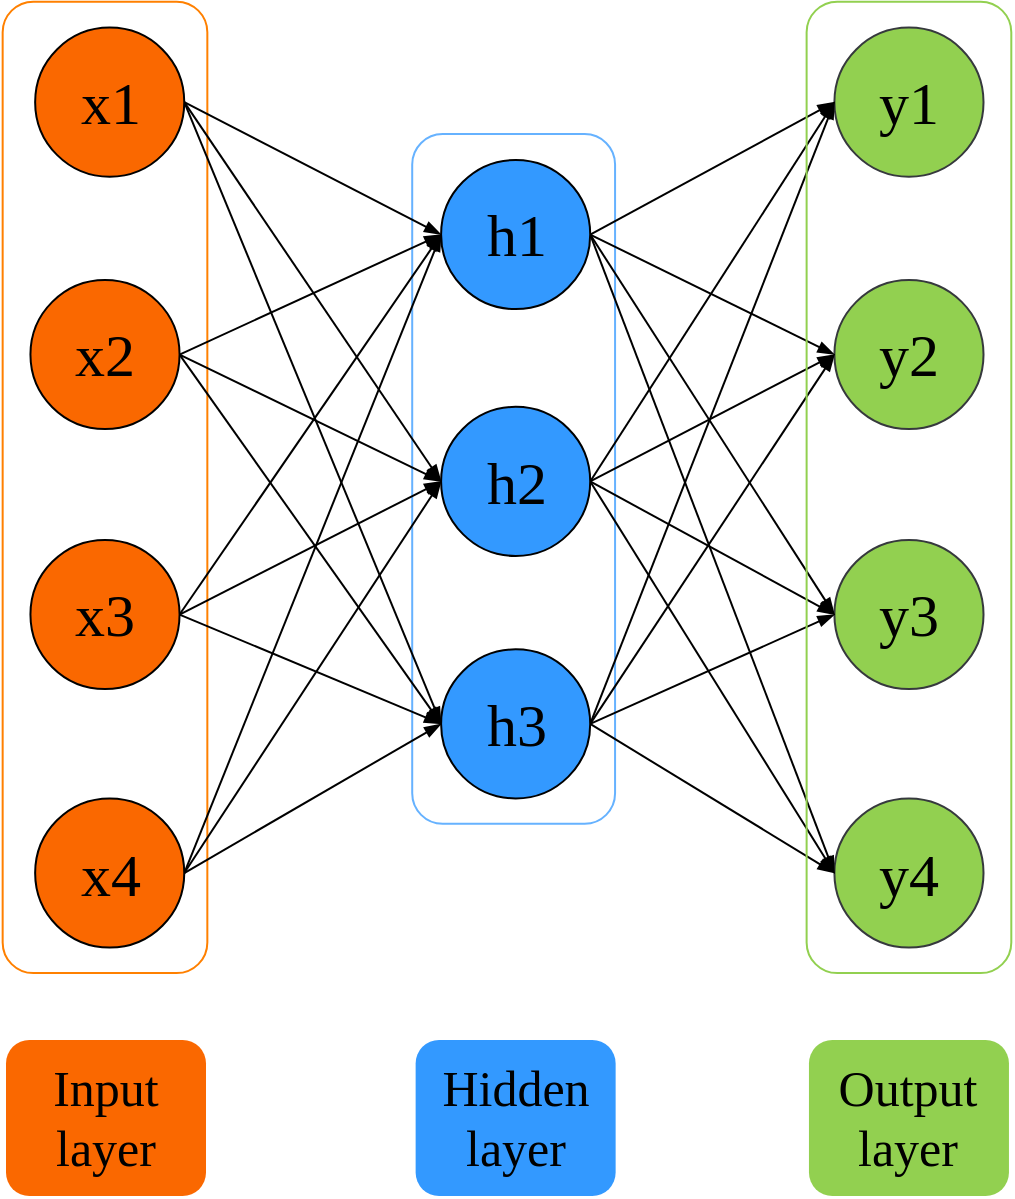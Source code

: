<mxfile version="21.0.2" type="github">
  <diagram name="Page-1" id="brTqjVfwMc_5Q8qGockZ">
    <mxGraphModel dx="4229" dy="865" grid="1" gridSize="10" guides="1" tooltips="1" connect="1" arrows="1" fold="1" page="1" pageScale="1" pageWidth="1600" pageHeight="1400" math="0" shadow="0">
      <root>
        <mxCell id="0" />
        <mxCell id="1" parent="0" />
        <mxCell id="5jn7lVJ4YSSfxWwRCDw--4" value="Input layer" style="rounded=1;whiteSpace=wrap;html=1;strokeColor=none;fillColor=#FA6800;fontFamily=Times New Roman;fontSize=25;" vertex="1" parent="1">
          <mxGeometry x="-1600" y="560" width="100" height="78" as="geometry" />
        </mxCell>
        <mxCell id="5jn7lVJ4YSSfxWwRCDw--6" value="" style="rounded=1;whiteSpace=wrap;html=1;fillColor=none;strokeColor=#FF8000;rotation=90;" vertex="1" parent="1">
          <mxGeometry x="-1793.36" y="232.51" width="485.72" height="102.34" as="geometry" />
        </mxCell>
        <mxCell id="5jn7lVJ4YSSfxWwRCDw--7" value="" style="rounded=1;whiteSpace=wrap;html=1;fillColor=none;strokeColor=#66b2ff;rotation=90;" vertex="1" parent="1">
          <mxGeometry x="-1518.62" y="228.74" width="344.88" height="101.43" as="geometry" />
        </mxCell>
        <mxCell id="5jn7lVJ4YSSfxWwRCDw--48" style="edgeStyle=none;shape=connector;rounded=0;orthogonalLoop=1;jettySize=auto;html=1;exitX=1;exitY=0.5;exitDx=0;exitDy=0;entryX=0;entryY=0.5;entryDx=0;entryDy=0;labelBackgroundColor=default;strokeColor=default;fontFamily=Times New Roman;fontSize=30;fontColor=default;endArrow=blockThin;endFill=1;" edge="1" parent="1" source="5jn7lVJ4YSSfxWwRCDw--8" target="5jn7lVJ4YSSfxWwRCDw--28">
          <mxGeometry relative="1" as="geometry" />
        </mxCell>
        <mxCell id="5jn7lVJ4YSSfxWwRCDw--55" style="edgeStyle=none;shape=connector;rounded=0;orthogonalLoop=1;jettySize=auto;html=1;exitX=1;exitY=0.5;exitDx=0;exitDy=0;entryX=0;entryY=0.5;entryDx=0;entryDy=0;labelBackgroundColor=default;strokeColor=default;fontFamily=Times New Roman;fontSize=30;fontColor=default;endArrow=blockThin;endFill=1;" edge="1" parent="1" source="5jn7lVJ4YSSfxWwRCDw--8" target="5jn7lVJ4YSSfxWwRCDw--35">
          <mxGeometry relative="1" as="geometry" />
        </mxCell>
        <mxCell id="5jn7lVJ4YSSfxWwRCDw--56" style="edgeStyle=none;shape=connector;rounded=0;orthogonalLoop=1;jettySize=auto;html=1;exitX=1;exitY=0.5;exitDx=0;exitDy=0;entryX=0;entryY=0.5;entryDx=0;entryDy=0;labelBackgroundColor=default;strokeColor=default;fontFamily=Times New Roman;fontSize=30;fontColor=default;endArrow=blockThin;endFill=1;" edge="1" parent="1" source="5jn7lVJ4YSSfxWwRCDw--8" target="5jn7lVJ4YSSfxWwRCDw--41">
          <mxGeometry relative="1" as="geometry" />
        </mxCell>
        <mxCell id="5jn7lVJ4YSSfxWwRCDw--8" value="x1" style="ellipse;whiteSpace=wrap;html=1;aspect=fixed;fillColor=#fa6800;fontFamily=Times New Roman;fontSize=30;" vertex="1" parent="1">
          <mxGeometry x="-1585.429" y="53.81" width="74.556" height="74.556" as="geometry" />
        </mxCell>
        <mxCell id="5jn7lVJ4YSSfxWwRCDw--49" style="edgeStyle=none;shape=connector;rounded=0;orthogonalLoop=1;jettySize=auto;html=1;exitX=1;exitY=0.5;exitDx=0;exitDy=0;entryX=0;entryY=0.5;entryDx=0;entryDy=0;labelBackgroundColor=default;strokeColor=default;fontFamily=Times New Roman;fontSize=30;fontColor=default;endArrow=blockThin;endFill=1;" edge="1" parent="1" source="5jn7lVJ4YSSfxWwRCDw--11" target="5jn7lVJ4YSSfxWwRCDw--35">
          <mxGeometry relative="1" as="geometry" />
        </mxCell>
        <mxCell id="5jn7lVJ4YSSfxWwRCDw--57" style="edgeStyle=none;shape=connector;rounded=0;orthogonalLoop=1;jettySize=auto;html=1;exitX=1;exitY=0.5;exitDx=0;exitDy=0;entryX=0;entryY=0.5;entryDx=0;entryDy=0;labelBackgroundColor=default;strokeColor=default;fontFamily=Times New Roman;fontSize=30;fontColor=default;endArrow=blockThin;endFill=1;" edge="1" parent="1" source="5jn7lVJ4YSSfxWwRCDw--11" target="5jn7lVJ4YSSfxWwRCDw--28">
          <mxGeometry relative="1" as="geometry" />
        </mxCell>
        <mxCell id="5jn7lVJ4YSSfxWwRCDw--58" style="edgeStyle=none;shape=connector;rounded=0;orthogonalLoop=1;jettySize=auto;html=1;exitX=1;exitY=0.5;exitDx=0;exitDy=0;entryX=0;entryY=0.5;entryDx=0;entryDy=0;labelBackgroundColor=default;strokeColor=default;fontFamily=Times New Roman;fontSize=30;fontColor=default;endArrow=blockThin;endFill=1;" edge="1" parent="1" source="5jn7lVJ4YSSfxWwRCDw--11" target="5jn7lVJ4YSSfxWwRCDw--41">
          <mxGeometry relative="1" as="geometry" />
        </mxCell>
        <mxCell id="5jn7lVJ4YSSfxWwRCDw--11" value="x2" style="ellipse;whiteSpace=wrap;html=1;aspect=fixed;fillColor=#FA6800;fontFamily=Times New Roman;fontSize=30;" vertex="1" parent="1">
          <mxGeometry x="-1587.779" y="180.004" width="74.556" height="74.556" as="geometry" />
        </mxCell>
        <mxCell id="5jn7lVJ4YSSfxWwRCDw--50" style="edgeStyle=none;shape=connector;rounded=0;orthogonalLoop=1;jettySize=auto;html=1;exitX=1;exitY=0.5;exitDx=0;exitDy=0;entryX=0;entryY=0.5;entryDx=0;entryDy=0;labelBackgroundColor=default;strokeColor=default;fontFamily=Times New Roman;fontSize=30;fontColor=default;endArrow=blockThin;endFill=1;" edge="1" parent="1" source="5jn7lVJ4YSSfxWwRCDw--15" target="5jn7lVJ4YSSfxWwRCDw--41">
          <mxGeometry relative="1" as="geometry" />
        </mxCell>
        <mxCell id="5jn7lVJ4YSSfxWwRCDw--59" style="edgeStyle=none;shape=connector;rounded=0;orthogonalLoop=1;jettySize=auto;html=1;exitX=1;exitY=0.5;exitDx=0;exitDy=0;entryX=0;entryY=0.5;entryDx=0;entryDy=0;labelBackgroundColor=default;strokeColor=default;fontFamily=Times New Roman;fontSize=30;fontColor=default;endArrow=blockThin;endFill=1;" edge="1" parent="1" source="5jn7lVJ4YSSfxWwRCDw--15" target="5jn7lVJ4YSSfxWwRCDw--28">
          <mxGeometry relative="1" as="geometry" />
        </mxCell>
        <mxCell id="5jn7lVJ4YSSfxWwRCDw--60" style="edgeStyle=none;shape=connector;rounded=0;orthogonalLoop=1;jettySize=auto;html=1;exitX=1;exitY=0.5;exitDx=0;exitDy=0;entryX=0;entryY=0.5;entryDx=0;entryDy=0;labelBackgroundColor=default;strokeColor=default;fontFamily=Times New Roman;fontSize=30;fontColor=default;endArrow=blockThin;endFill=1;" edge="1" parent="1" source="5jn7lVJ4YSSfxWwRCDw--15" target="5jn7lVJ4YSSfxWwRCDw--35">
          <mxGeometry relative="1" as="geometry" />
        </mxCell>
        <mxCell id="5jn7lVJ4YSSfxWwRCDw--15" value="x3" style="ellipse;whiteSpace=wrap;html=1;aspect=fixed;fillColor=#FA6800;fontFamily=Times New Roman;fontSize=30;" vertex="1" parent="1">
          <mxGeometry x="-1587.779" y="309.998" width="74.556" height="74.556" as="geometry" />
        </mxCell>
        <mxCell id="5jn7lVJ4YSSfxWwRCDw--52" style="edgeStyle=none;shape=connector;rounded=0;orthogonalLoop=1;jettySize=auto;html=1;exitX=1;exitY=0.5;exitDx=0;exitDy=0;entryX=0;entryY=0.5;entryDx=0;entryDy=0;labelBackgroundColor=default;strokeColor=default;fontFamily=Times New Roman;fontSize=30;fontColor=default;endArrow=blockThin;endFill=1;" edge="1" parent="1" source="5jn7lVJ4YSSfxWwRCDw--19" target="5jn7lVJ4YSSfxWwRCDw--35">
          <mxGeometry relative="1" as="geometry" />
        </mxCell>
        <mxCell id="5jn7lVJ4YSSfxWwRCDw--53" style="edgeStyle=none;shape=connector;rounded=0;orthogonalLoop=1;jettySize=auto;html=1;exitX=1;exitY=0.5;exitDx=0;exitDy=0;entryX=0;entryY=0.5;entryDx=0;entryDy=0;labelBackgroundColor=default;strokeColor=default;fontFamily=Times New Roman;fontSize=30;fontColor=default;endArrow=blockThin;endFill=1;" edge="1" parent="1" source="5jn7lVJ4YSSfxWwRCDw--19" target="5jn7lVJ4YSSfxWwRCDw--41">
          <mxGeometry relative="1" as="geometry" />
        </mxCell>
        <mxCell id="5jn7lVJ4YSSfxWwRCDw--54" style="edgeStyle=none;shape=connector;rounded=0;orthogonalLoop=1;jettySize=auto;html=1;exitX=1;exitY=0.5;exitDx=0;exitDy=0;entryX=0;entryY=0.5;entryDx=0;entryDy=0;labelBackgroundColor=default;strokeColor=default;fontFamily=Times New Roman;fontSize=30;fontColor=default;endArrow=blockThin;endFill=1;" edge="1" parent="1" source="5jn7lVJ4YSSfxWwRCDw--19" target="5jn7lVJ4YSSfxWwRCDw--28">
          <mxGeometry relative="1" as="geometry" />
        </mxCell>
        <mxCell id="5jn7lVJ4YSSfxWwRCDw--19" value="x4" style="ellipse;whiteSpace=wrap;html=1;aspect=fixed;fillColor=#FA6800;fontFamily=Times New Roman;fontSize=30;fillStyle=auto;" vertex="1" parent="1">
          <mxGeometry x="-1585.429" y="439.233" width="74.556" height="74.556" as="geometry" />
        </mxCell>
        <mxCell id="5jn7lVJ4YSSfxWwRCDw--20" value="y1" style="ellipse;whiteSpace=wrap;html=1;aspect=fixed;fillColor=#92d050;fontFamily=Times New Roman;fontSize=30;strokeColor=#36393d;" vertex="1" parent="1">
          <mxGeometry x="-1185.796" y="53.81" width="74.556" height="74.556" as="geometry" />
        </mxCell>
        <mxCell id="5jn7lVJ4YSSfxWwRCDw--21" value="y2" style="ellipse;whiteSpace=wrap;html=1;aspect=fixed;fillColor=#92D050;fontFamily=Times New Roman;fontSize=30;strokeColor=#36393d;" vertex="1" parent="1">
          <mxGeometry x="-1185.796" y="180.004" width="74.556" height="74.556" as="geometry" />
        </mxCell>
        <mxCell id="5jn7lVJ4YSSfxWwRCDw--22" value="y3" style="ellipse;whiteSpace=wrap;html=1;aspect=fixed;fillColor=#92D050;fontFamily=Times New Roman;fontSize=30;strokeColor=#36393d;" vertex="1" parent="1">
          <mxGeometry x="-1185.796" y="309.998" width="74.556" height="74.556" as="geometry" />
        </mxCell>
        <mxCell id="5jn7lVJ4YSSfxWwRCDw--23" value="y4" style="ellipse;whiteSpace=wrap;html=1;aspect=fixed;fillColor=#92D050;fontFamily=Times New Roman;fontSize=30;strokeColor=#36393d;" vertex="1" parent="1">
          <mxGeometry x="-1185.796" y="439.233" width="74.556" height="74.556" as="geometry" />
        </mxCell>
        <mxCell id="5jn7lVJ4YSSfxWwRCDw--24" style="edgeStyle=none;rounded=0;orthogonalLoop=1;jettySize=auto;html=1;exitX=1;exitY=0.5;exitDx=0;exitDy=0;entryX=0;entryY=0.5;entryDx=0;entryDy=0;endArrow=blockThin;endFill=1;fontFamily=Times New Roman;fontSize=30;" edge="1" parent="1" source="5jn7lVJ4YSSfxWwRCDw--28" target="5jn7lVJ4YSSfxWwRCDw--20">
          <mxGeometry relative="1" as="geometry" />
        </mxCell>
        <mxCell id="5jn7lVJ4YSSfxWwRCDw--25" style="edgeStyle=none;rounded=0;orthogonalLoop=1;jettySize=auto;html=1;exitX=1;exitY=0.5;exitDx=0;exitDy=0;entryX=0;entryY=0.5;entryDx=0;entryDy=0;endArrow=blockThin;endFill=1;fontFamily=Times New Roman;fontSize=30;" edge="1" parent="1" source="5jn7lVJ4YSSfxWwRCDw--28" target="5jn7lVJ4YSSfxWwRCDw--21">
          <mxGeometry relative="1" as="geometry" />
        </mxCell>
        <mxCell id="5jn7lVJ4YSSfxWwRCDw--26" style="edgeStyle=none;rounded=0;orthogonalLoop=1;jettySize=auto;html=1;exitX=1;exitY=0.5;exitDx=0;exitDy=0;entryX=0;entryY=0.5;entryDx=0;entryDy=0;endArrow=blockThin;endFill=1;fontFamily=Times New Roman;fontSize=30;" edge="1" parent="1" source="5jn7lVJ4YSSfxWwRCDw--28" target="5jn7lVJ4YSSfxWwRCDw--22">
          <mxGeometry relative="1" as="geometry" />
        </mxCell>
        <mxCell id="5jn7lVJ4YSSfxWwRCDw--27" style="edgeStyle=none;rounded=0;orthogonalLoop=1;jettySize=auto;html=1;exitX=1;exitY=0.5;exitDx=0;exitDy=0;entryX=0;entryY=0.5;entryDx=0;entryDy=0;endArrow=blockThin;endFill=1;fontFamily=Times New Roman;fontSize=30;" edge="1" parent="1" source="5jn7lVJ4YSSfxWwRCDw--28" target="5jn7lVJ4YSSfxWwRCDw--23">
          <mxGeometry relative="1" as="geometry" />
        </mxCell>
        <mxCell id="5jn7lVJ4YSSfxWwRCDw--28" value="h1" style="ellipse;whiteSpace=wrap;html=1;aspect=fixed;fillColor=#3399ff;fontFamily=Times New Roman;fontSize=30;" vertex="1" parent="1">
          <mxGeometry x="-1382.454" y="119.997" width="74.556" height="74.556" as="geometry" />
        </mxCell>
        <mxCell id="5jn7lVJ4YSSfxWwRCDw--31" style="edgeStyle=none;rounded=0;orthogonalLoop=1;jettySize=auto;html=1;exitX=1;exitY=0.5;exitDx=0;exitDy=0;entryX=0;entryY=0.5;entryDx=0;entryDy=0;endArrow=blockThin;endFill=1;fontFamily=Times New Roman;fontSize=30;" edge="1" parent="1" source="5jn7lVJ4YSSfxWwRCDw--35" target="5jn7lVJ4YSSfxWwRCDw--20">
          <mxGeometry relative="1" as="geometry" />
        </mxCell>
        <mxCell id="5jn7lVJ4YSSfxWwRCDw--32" style="edgeStyle=none;rounded=0;orthogonalLoop=1;jettySize=auto;html=1;exitX=1;exitY=0.5;exitDx=0;exitDy=0;entryX=0;entryY=0.5;entryDx=0;entryDy=0;endArrow=blockThin;endFill=1;fontFamily=Times New Roman;fontSize=30;" edge="1" parent="1" source="5jn7lVJ4YSSfxWwRCDw--35" target="5jn7lVJ4YSSfxWwRCDw--21">
          <mxGeometry relative="1" as="geometry" />
        </mxCell>
        <mxCell id="5jn7lVJ4YSSfxWwRCDw--33" style="edgeStyle=none;rounded=0;orthogonalLoop=1;jettySize=auto;html=1;exitX=1;exitY=0.5;exitDx=0;exitDy=0;entryX=0;entryY=0.5;entryDx=0;entryDy=0;endArrow=blockThin;endFill=1;fontFamily=Times New Roman;fontSize=30;" edge="1" parent="1" source="5jn7lVJ4YSSfxWwRCDw--35" target="5jn7lVJ4YSSfxWwRCDw--22">
          <mxGeometry relative="1" as="geometry" />
        </mxCell>
        <mxCell id="5jn7lVJ4YSSfxWwRCDw--34" style="edgeStyle=none;rounded=0;orthogonalLoop=1;jettySize=auto;html=1;exitX=1;exitY=0.5;exitDx=0;exitDy=0;entryX=0;entryY=0.5;entryDx=0;entryDy=0;endArrow=blockThin;endFill=1;fontFamily=Times New Roman;fontSize=30;" edge="1" parent="1" source="5jn7lVJ4YSSfxWwRCDw--35" target="5jn7lVJ4YSSfxWwRCDw--23">
          <mxGeometry relative="1" as="geometry" />
        </mxCell>
        <mxCell id="5jn7lVJ4YSSfxWwRCDw--35" value="h2" style="ellipse;whiteSpace=wrap;html=1;aspect=fixed;fillColor=#3399FF;fontFamily=Times New Roman;fontSize=30;" vertex="1" parent="1">
          <mxGeometry x="-1382.454" y="243.433" width="74.556" height="74.556" as="geometry" />
        </mxCell>
        <mxCell id="5jn7lVJ4YSSfxWwRCDw--37" style="edgeStyle=none;rounded=0;orthogonalLoop=1;jettySize=auto;html=1;exitX=1;exitY=0.5;exitDx=0;exitDy=0;entryX=0;entryY=0.5;entryDx=0;entryDy=0;endArrow=blockThin;endFill=1;fontFamily=Times New Roman;fontSize=30;" edge="1" parent="1" source="5jn7lVJ4YSSfxWwRCDw--41" target="5jn7lVJ4YSSfxWwRCDw--20">
          <mxGeometry relative="1" as="geometry" />
        </mxCell>
        <mxCell id="5jn7lVJ4YSSfxWwRCDw--38" style="edgeStyle=none;rounded=0;orthogonalLoop=1;jettySize=auto;html=1;exitX=1;exitY=0.5;exitDx=0;exitDy=0;entryX=0;entryY=0.5;entryDx=0;entryDy=0;endArrow=blockThin;endFill=1;fontFamily=Times New Roman;fontSize=30;" edge="1" parent="1" source="5jn7lVJ4YSSfxWwRCDw--41" target="5jn7lVJ4YSSfxWwRCDw--21">
          <mxGeometry relative="1" as="geometry" />
        </mxCell>
        <mxCell id="5jn7lVJ4YSSfxWwRCDw--39" style="edgeStyle=none;rounded=0;orthogonalLoop=1;jettySize=auto;html=1;exitX=1;exitY=0.5;exitDx=0;exitDy=0;entryX=0;entryY=0.5;entryDx=0;entryDy=0;endArrow=blockThin;endFill=1;fontFamily=Times New Roman;fontSize=30;" edge="1" parent="1" source="5jn7lVJ4YSSfxWwRCDw--41" target="5jn7lVJ4YSSfxWwRCDw--22">
          <mxGeometry relative="1" as="geometry" />
        </mxCell>
        <mxCell id="5jn7lVJ4YSSfxWwRCDw--40" style="edgeStyle=none;rounded=0;orthogonalLoop=1;jettySize=auto;html=1;exitX=1;exitY=0.5;exitDx=0;exitDy=0;entryX=0;entryY=0.5;entryDx=0;entryDy=0;endArrow=blockThin;endFill=1;fontFamily=Times New Roman;fontSize=30;" edge="1" parent="1" source="5jn7lVJ4YSSfxWwRCDw--41" target="5jn7lVJ4YSSfxWwRCDw--23">
          <mxGeometry relative="1" as="geometry" />
        </mxCell>
        <mxCell id="5jn7lVJ4YSSfxWwRCDw--41" value="h3" style="ellipse;whiteSpace=wrap;html=1;aspect=fixed;fillColor=#3399FF;fontFamily=Times New Roman;fontSize=30;" vertex="1" parent="1">
          <mxGeometry x="-1382.454" y="364.676" width="74.556" height="74.556" as="geometry" />
        </mxCell>
        <mxCell id="5jn7lVJ4YSSfxWwRCDw--61" style="edgeStyle=none;shape=connector;rounded=0;orthogonalLoop=1;jettySize=auto;html=1;exitX=1;exitY=0.5;exitDx=0;exitDy=0;labelBackgroundColor=default;strokeColor=default;fontFamily=Times New Roman;fontSize=30;fontColor=default;endArrow=blockThin;endFill=1;" edge="1" parent="1">
          <mxGeometry relative="1" as="geometry">
            <mxPoint x="-1148.52" y="532.84" as="sourcePoint" />
            <mxPoint x="-1148.52" y="532.84" as="targetPoint" />
          </mxGeometry>
        </mxCell>
        <mxCell id="5jn7lVJ4YSSfxWwRCDw--62" style="edgeStyle=none;shape=connector;rounded=0;orthogonalLoop=1;jettySize=auto;html=1;exitX=1;exitY=0.5;exitDx=0;exitDy=0;labelBackgroundColor=default;strokeColor=default;fontFamily=Times New Roman;fontSize=30;fontColor=default;endArrow=blockThin;endFill=1;" edge="1" parent="1">
          <mxGeometry relative="1" as="geometry">
            <mxPoint x="-1148.52" y="532.84" as="sourcePoint" />
            <mxPoint x="-1148.52" y="532.84" as="targetPoint" />
          </mxGeometry>
        </mxCell>
        <mxCell id="5jn7lVJ4YSSfxWwRCDw--63" value="" style="rounded=1;whiteSpace=wrap;html=1;fillColor=none;strokeColor=#92D050;rotation=90;" vertex="1" parent="1">
          <mxGeometry x="-1391.38" y="232.51" width="485.72" height="102.34" as="geometry" />
        </mxCell>
        <mxCell id="5jn7lVJ4YSSfxWwRCDw--64" value="Hidden layer" style="rounded=1;whiteSpace=wrap;html=1;strokeColor=none;fillColor=#3399FF;fontFamily=Times New Roman;fontSize=25;" vertex="1" parent="1">
          <mxGeometry x="-1395.18" y="560" width="100" height="78" as="geometry" />
        </mxCell>
        <mxCell id="5jn7lVJ4YSSfxWwRCDw--65" value="Output layer" style="rounded=1;whiteSpace=wrap;html=1;strokeColor=none;fillColor=#92D050;fontFamily=Times New Roman;fontSize=25;" vertex="1" parent="1">
          <mxGeometry x="-1198.52" y="560" width="100" height="78" as="geometry" />
        </mxCell>
      </root>
    </mxGraphModel>
  </diagram>
</mxfile>
